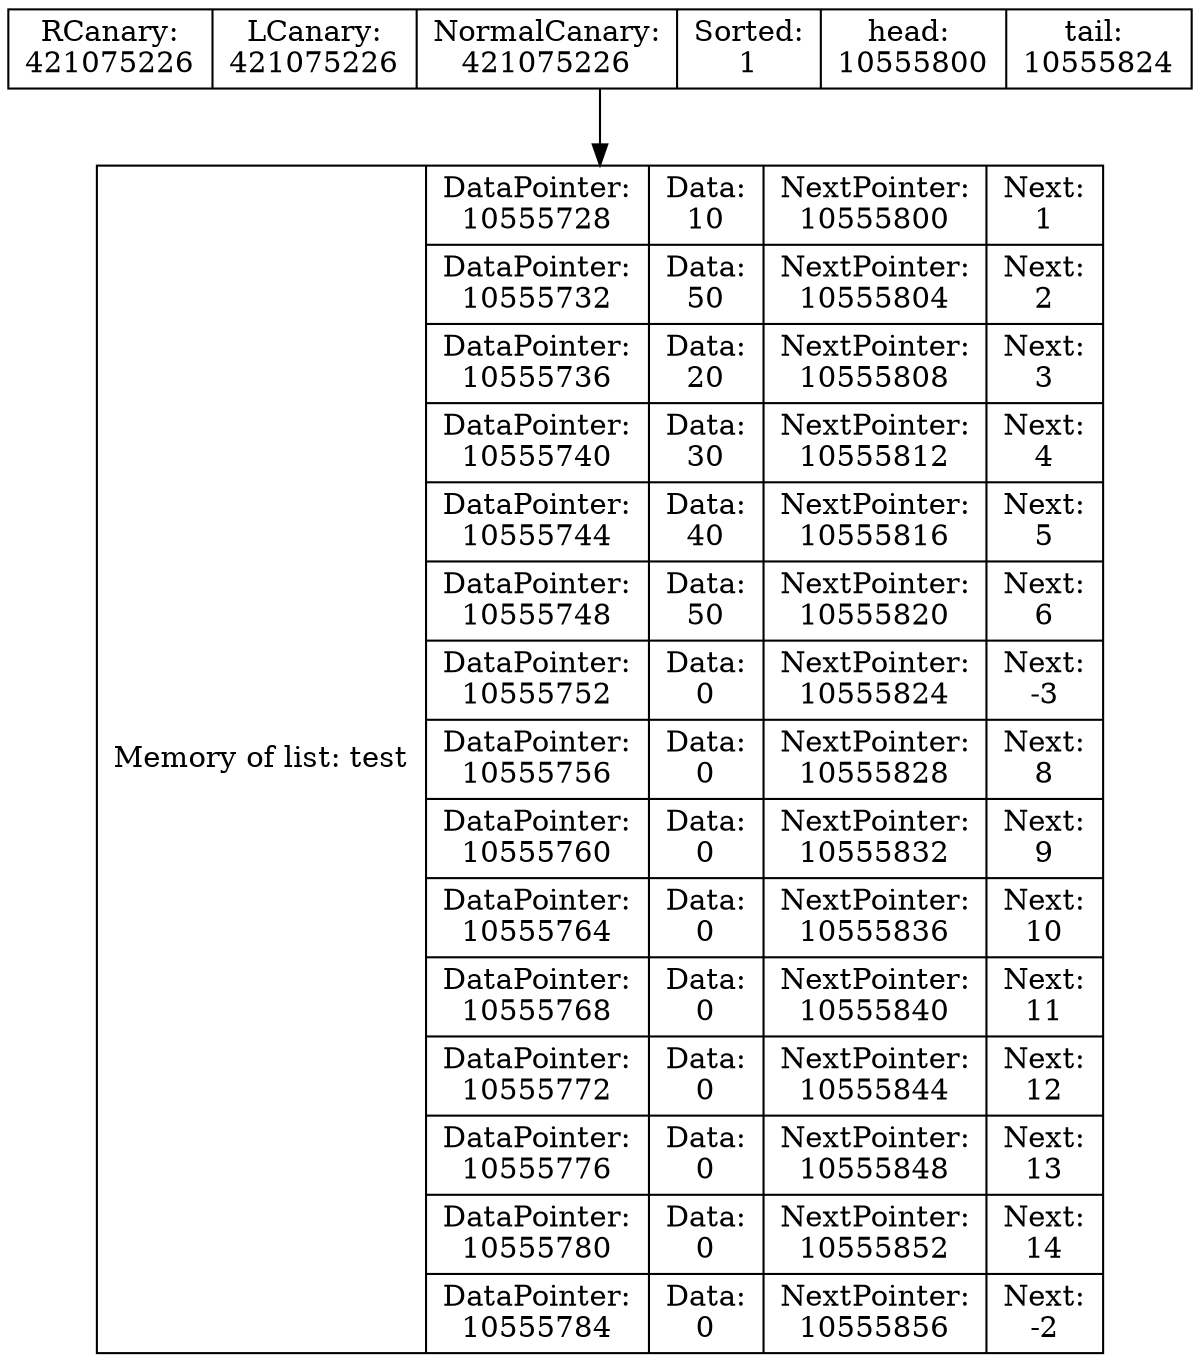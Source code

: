 digraph G{
data [shape=record,label="{Memory of list: test} | {{DataPointer:\n10555728 | Data:\n10 | NextPointer:\n10555800 | Next:\n1}
| {DataPointer:\n10555732 | Data:\n50 | NextPointer:\n10555804 | Next:\n2}
| {DataPointer:\n10555736 | Data:\n20 | NextPointer:\n10555808 | Next:\n3}
| {DataPointer:\n10555740 | Data:\n30 | NextPointer:\n10555812 | Next:\n4}
| {DataPointer:\n10555744 | Data:\n40 | NextPointer:\n10555816 | Next:\n5}
| {DataPointer:\n10555748 | Data:\n50 | NextPointer:\n10555820 | Next:\n6}
| {DataPointer:\n10555752 | Data:\n0 | NextPointer:\n10555824 | Next:\n-3}
| {DataPointer:\n10555756 | Data:\n0 | NextPointer:\n10555828 | Next:\n8}
| {DataPointer:\n10555760 | Data:\n0 | NextPointer:\n10555832 | Next:\n9}
| {DataPointer:\n10555764 | Data:\n0 | NextPointer:\n10555836 | Next:\n10}
| {DataPointer:\n10555768 | Data:\n0 | NextPointer:\n10555840 | Next:\n11}
| {DataPointer:\n10555772 | Data:\n0 | NextPointer:\n10555844 | Next:\n12}
| {DataPointer:\n10555776 | Data:\n0 | NextPointer:\n10555848 | Next:\n13}
| {DataPointer:\n10555780 | Data:\n0 | NextPointer:\n10555852 | Next:\n14}
| {DataPointer:\n10555784 | Data:\n0 | NextPointer:\n10555856 | Next:\n-2}
}"];
Shild [shape=record,label=" RCanary:\n421075226 | LCanary:\n421075226  | NormalCanary:\n421075226 | Sorted:\n1 | head: \n10555800 | tail: \n10555824 "];
Shild->data
}
